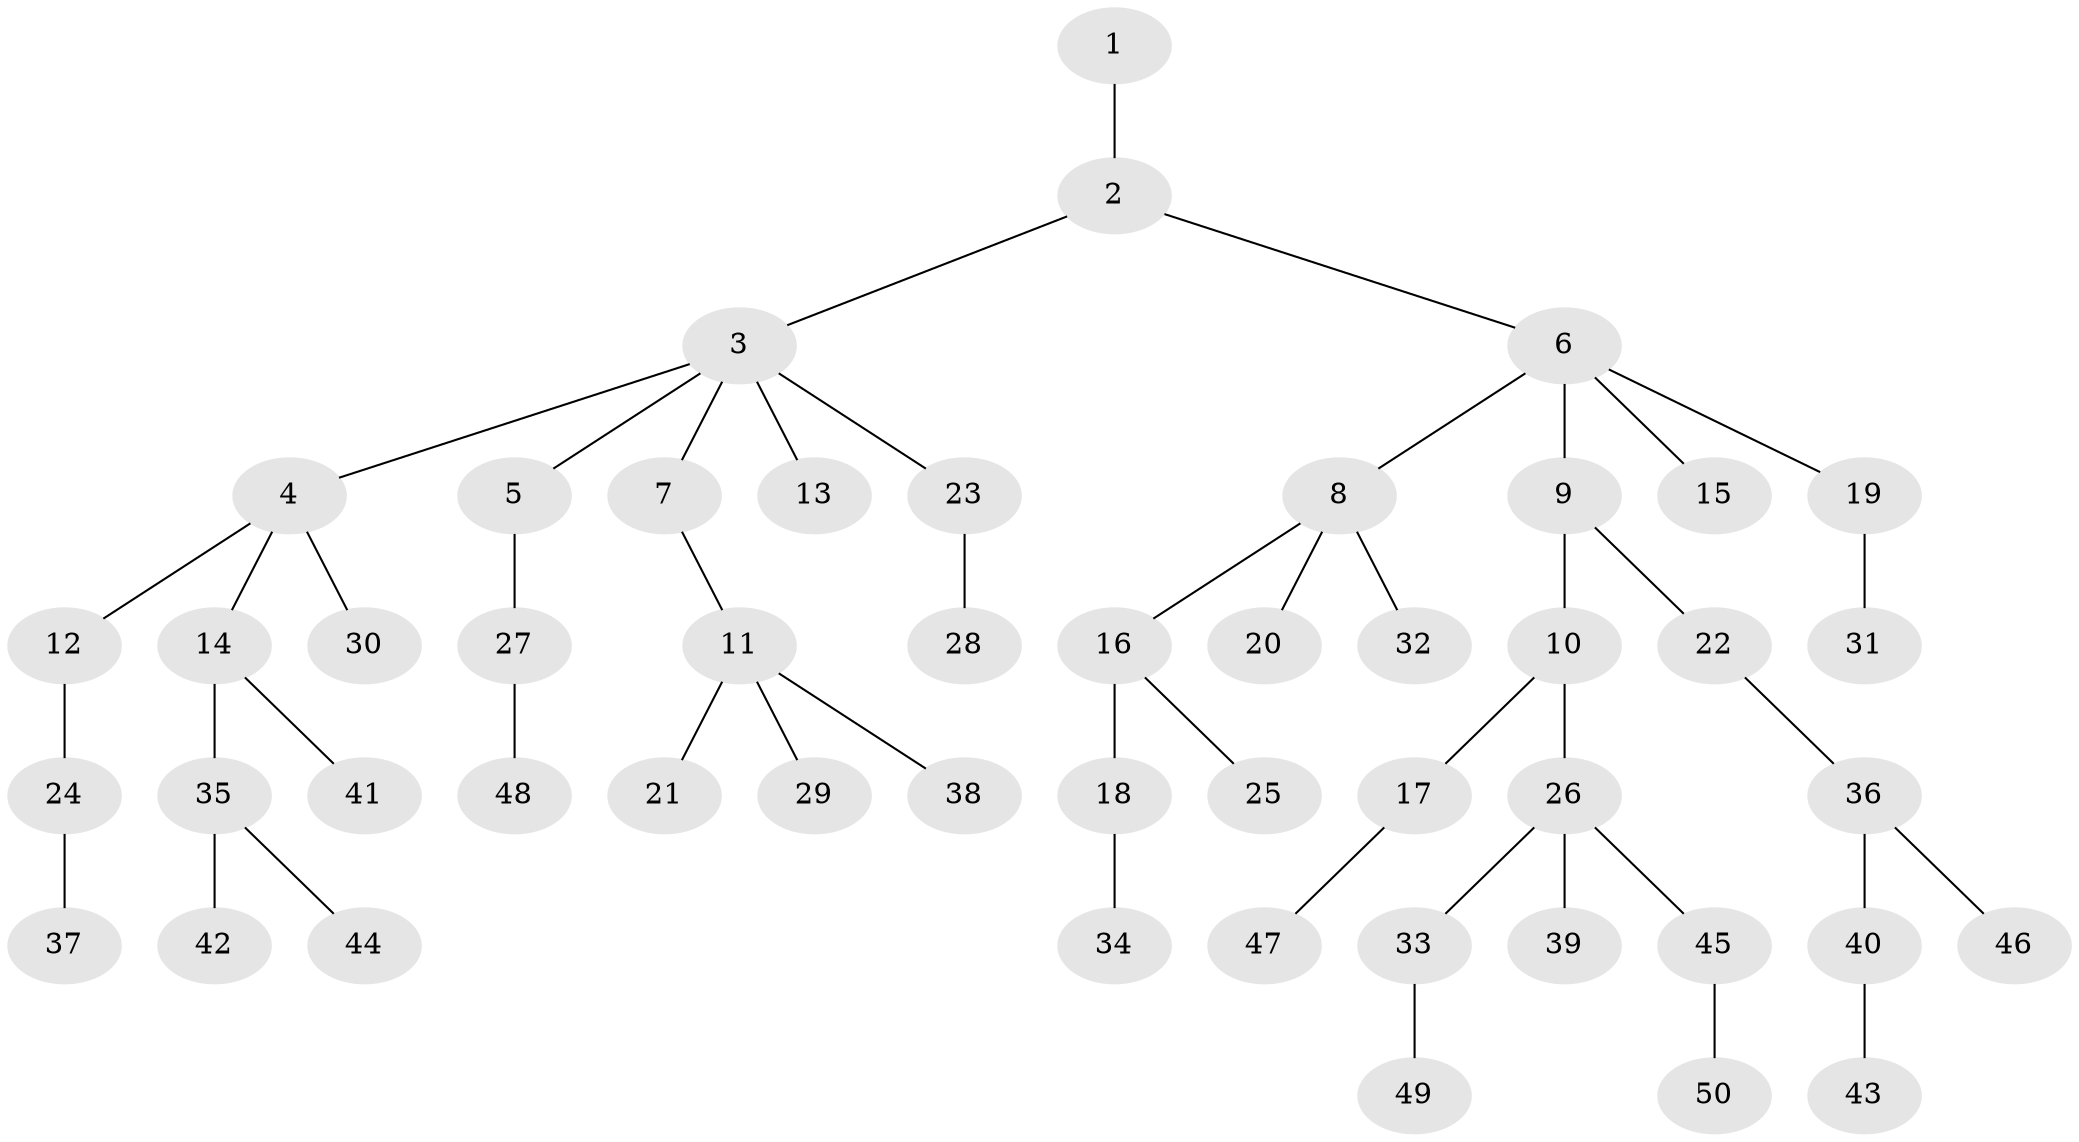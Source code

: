 // coarse degree distribution, {2: 0.2857142857142857, 4: 0.05714285714285714, 1: 0.5714285714285714, 14: 0.02857142857142857, 3: 0.05714285714285714}
// Generated by graph-tools (version 1.1) at 2025/56/03/04/25 21:56:17]
// undirected, 50 vertices, 49 edges
graph export_dot {
graph [start="1"]
  node [color=gray90,style=filled];
  1;
  2;
  3;
  4;
  5;
  6;
  7;
  8;
  9;
  10;
  11;
  12;
  13;
  14;
  15;
  16;
  17;
  18;
  19;
  20;
  21;
  22;
  23;
  24;
  25;
  26;
  27;
  28;
  29;
  30;
  31;
  32;
  33;
  34;
  35;
  36;
  37;
  38;
  39;
  40;
  41;
  42;
  43;
  44;
  45;
  46;
  47;
  48;
  49;
  50;
  1 -- 2;
  2 -- 3;
  2 -- 6;
  3 -- 4;
  3 -- 5;
  3 -- 7;
  3 -- 13;
  3 -- 23;
  4 -- 12;
  4 -- 14;
  4 -- 30;
  5 -- 27;
  6 -- 8;
  6 -- 9;
  6 -- 15;
  6 -- 19;
  7 -- 11;
  8 -- 16;
  8 -- 20;
  8 -- 32;
  9 -- 10;
  9 -- 22;
  10 -- 17;
  10 -- 26;
  11 -- 21;
  11 -- 29;
  11 -- 38;
  12 -- 24;
  14 -- 35;
  14 -- 41;
  16 -- 18;
  16 -- 25;
  17 -- 47;
  18 -- 34;
  19 -- 31;
  22 -- 36;
  23 -- 28;
  24 -- 37;
  26 -- 33;
  26 -- 39;
  26 -- 45;
  27 -- 48;
  33 -- 49;
  35 -- 42;
  35 -- 44;
  36 -- 40;
  36 -- 46;
  40 -- 43;
  45 -- 50;
}
